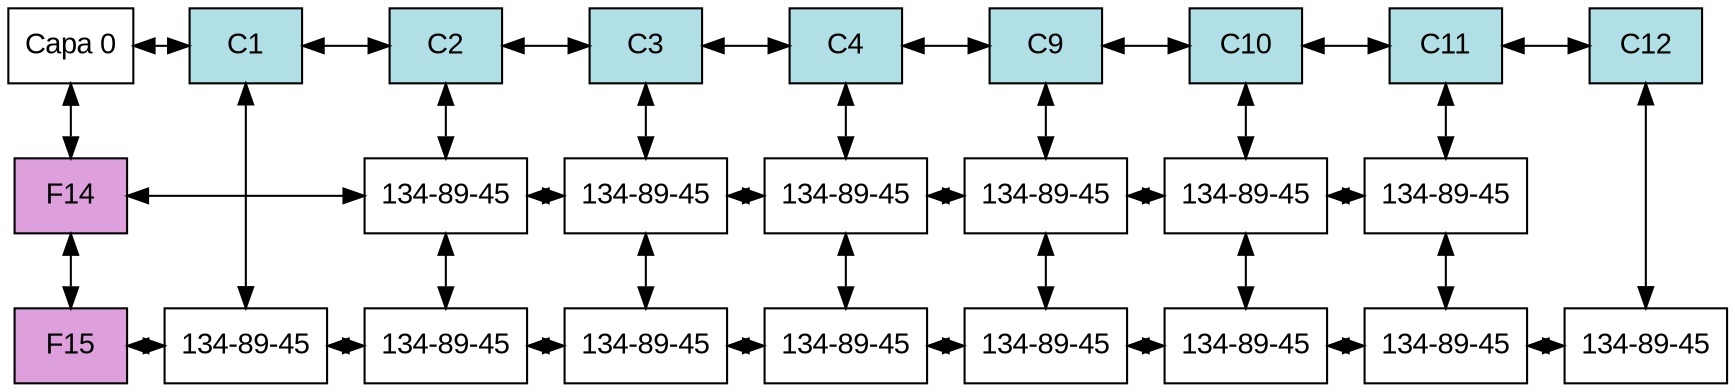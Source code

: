digraph T{
	node[shape=box fontname="Arial" fillcolor="white" style=filled];
	edge[dir="both"];
	Root[label = "Capa 0", group="0"];
	F14[group="0" fillcolor="plum"];
	F15[group="0" fillcolor="plum"];
	C1[group="1" fillcolor="powderblue"];
	C2[group="2" fillcolor="powderblue"];
	C3[group="3" fillcolor="powderblue"];
	C4[group="4" fillcolor="powderblue"];
	C9[group="9" fillcolor="powderblue"];
	C10[group="10" fillcolor="powderblue"];
	C11[group="11" fillcolor="powderblue"];
	C12[group="12" fillcolor="powderblue"];
	N15_1[group="1" label="134-89-45"];
	N14_2[group="2" label="134-89-45"];
	N15_2[group="2" label="134-89-45"];
	N14_3[group="3" label="134-89-45"];
	N15_3[group="3" label="134-89-45"];
	N14_4[group="4" label="134-89-45"];
	N15_4[group="4" label="134-89-45"];
	N14_9[group="9" label="134-89-45"];
	N15_9[group="9" label="134-89-45"];
	N14_10[group="10" label="134-89-45"];
	N15_10[group="10" label="134-89-45"];
	N14_11[group="11" label="134-89-45"];
	N15_11[group="11" label="134-89-45"];
	N15_12[group="12" label="134-89-45"];
	subgraph columnHeader {
		rank = same;
		Root -> C1 -> C2 -> C3 -> C4 -> C9 -> C10 -> C11 -> C12;
	}
	subgraph row14 {
		rank = same;
		F14 -> N14_2 -> N14_3 -> N14_4 -> N14_9 -> N14_10 -> N14_11;
	}
	subgraph row15 {
		rank = same;
		F15 -> N15_1 -> N15_2 -> N15_3 -> N15_4 -> N15_9 -> N15_10 -> N15_11 -> N15_12;
	}
	subgraph rowHeader {
		Root -> F14 -> F15;
	}
	subgraph column1 {
		C1 -> N15_1;
	}
	subgraph column2 {
		C2 -> N14_2 -> N15_2;
	}
	subgraph column3 {
		C3 -> N14_3 -> N15_3;
	}
	subgraph column4 {
		C4 -> N14_4 -> N15_4;
	}
	subgraph column9 {
		C9 -> N14_9 -> N15_9;
	}
	subgraph column10 {
		C10 -> N14_10 -> N15_10;
	}
	subgraph column11 {
		C11 -> N14_11 -> N15_11;
	}
	subgraph column12 {
		C12 -> N15_12;
	}
}